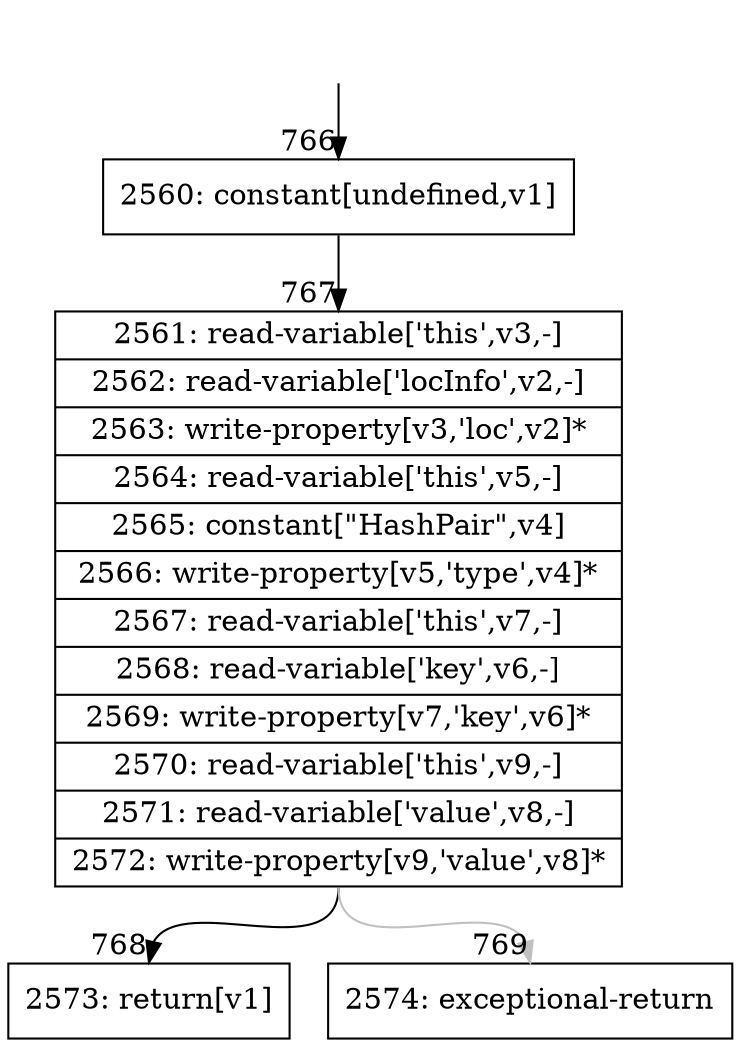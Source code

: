 digraph {
rankdir="TD"
BB_entry74[shape=none,label=""];
BB_entry74 -> BB766 [tailport=s, headport=n, headlabel="    766"]
BB766 [shape=record label="{2560: constant[undefined,v1]}" ] 
BB766 -> BB767 [tailport=s, headport=n, headlabel="      767"]
BB767 [shape=record label="{2561: read-variable['this',v3,-]|2562: read-variable['locInfo',v2,-]|2563: write-property[v3,'loc',v2]*|2564: read-variable['this',v5,-]|2565: constant[\"HashPair\",v4]|2566: write-property[v5,'type',v4]*|2567: read-variable['this',v7,-]|2568: read-variable['key',v6,-]|2569: write-property[v7,'key',v6]*|2570: read-variable['this',v9,-]|2571: read-variable['value',v8,-]|2572: write-property[v9,'value',v8]*}" ] 
BB767 -> BB768 [tailport=s, headport=n, headlabel="      768"]
BB767 -> BB769 [tailport=s, headport=n, color=gray, headlabel="      769"]
BB768 [shape=record label="{2573: return[v1]}" ] 
BB769 [shape=record label="{2574: exceptional-return}" ] 
//#$~ 841
}
